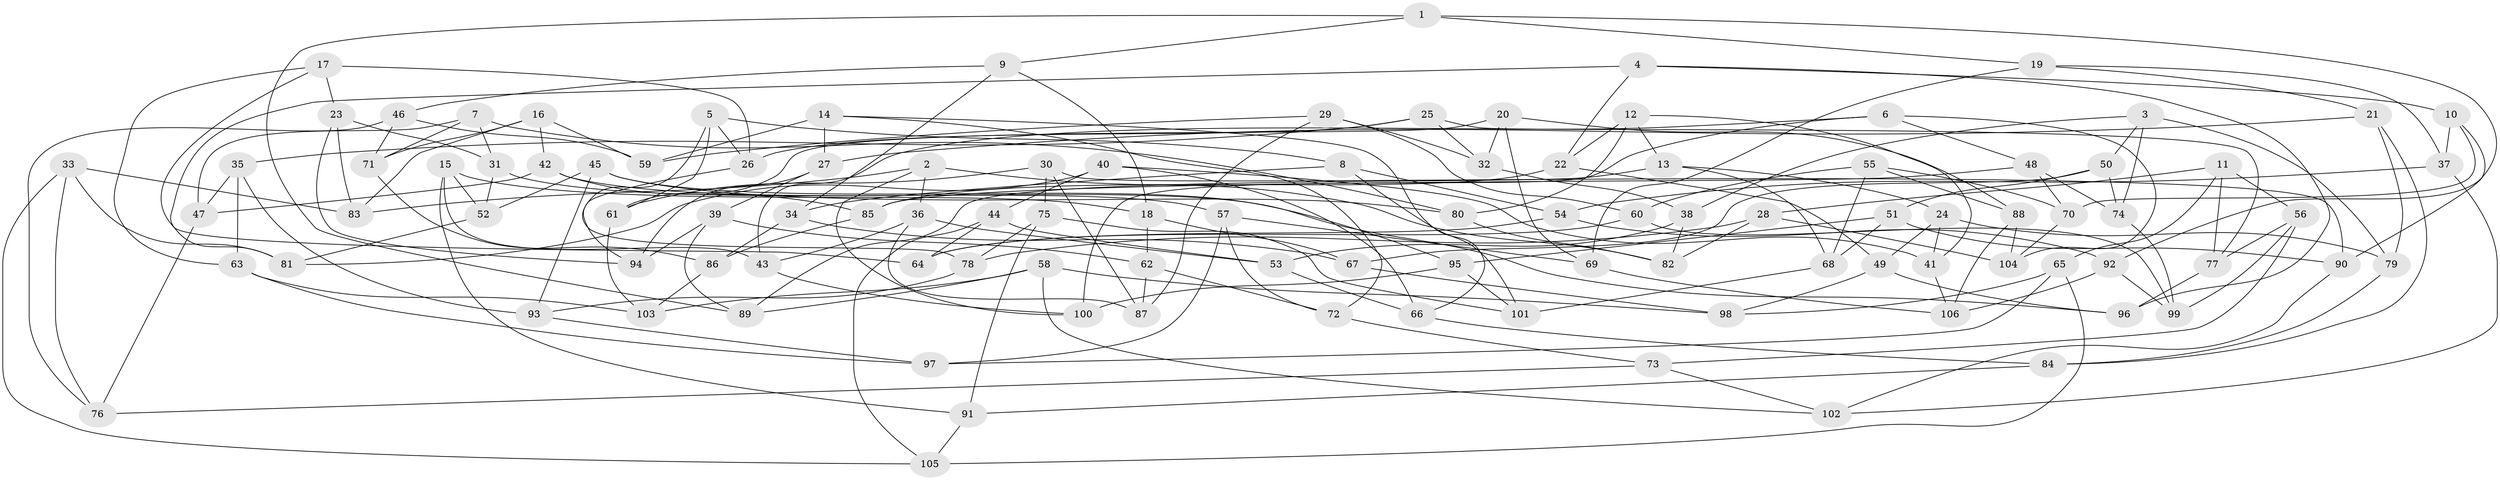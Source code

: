 // Generated by graph-tools (version 1.1) at 2025/38/03/09/25 02:38:16]
// undirected, 106 vertices, 212 edges
graph export_dot {
graph [start="1"]
  node [color=gray90,style=filled];
  1;
  2;
  3;
  4;
  5;
  6;
  7;
  8;
  9;
  10;
  11;
  12;
  13;
  14;
  15;
  16;
  17;
  18;
  19;
  20;
  21;
  22;
  23;
  24;
  25;
  26;
  27;
  28;
  29;
  30;
  31;
  32;
  33;
  34;
  35;
  36;
  37;
  38;
  39;
  40;
  41;
  42;
  43;
  44;
  45;
  46;
  47;
  48;
  49;
  50;
  51;
  52;
  53;
  54;
  55;
  56;
  57;
  58;
  59;
  60;
  61;
  62;
  63;
  64;
  65;
  66;
  67;
  68;
  69;
  70;
  71;
  72;
  73;
  74;
  75;
  76;
  77;
  78;
  79;
  80;
  81;
  82;
  83;
  84;
  85;
  86;
  87;
  88;
  89;
  90;
  91;
  92;
  93;
  94;
  95;
  96;
  97;
  98;
  99;
  100;
  101;
  102;
  103;
  104;
  105;
  106;
  1 -- 19;
  1 -- 9;
  1 -- 89;
  1 -- 92;
  2 -- 36;
  2 -- 100;
  2 -- 83;
  2 -- 82;
  3 -- 38;
  3 -- 50;
  3 -- 79;
  3 -- 74;
  4 -- 22;
  4 -- 96;
  4 -- 10;
  4 -- 81;
  5 -- 8;
  5 -- 61;
  5 -- 78;
  5 -- 26;
  6 -- 48;
  6 -- 100;
  6 -- 104;
  6 -- 43;
  7 -- 31;
  7 -- 71;
  7 -- 80;
  7 -- 47;
  8 -- 101;
  8 -- 34;
  8 -- 54;
  9 -- 18;
  9 -- 34;
  9 -- 46;
  10 -- 37;
  10 -- 70;
  10 -- 90;
  11 -- 65;
  11 -- 56;
  11 -- 77;
  11 -- 28;
  12 -- 22;
  12 -- 13;
  12 -- 80;
  12 -- 41;
  13 -- 68;
  13 -- 24;
  13 -- 89;
  14 -- 72;
  14 -- 66;
  14 -- 27;
  14 -- 59;
  15 -- 91;
  15 -- 18;
  15 -- 52;
  15 -- 43;
  16 -- 42;
  16 -- 83;
  16 -- 59;
  16 -- 71;
  17 -- 64;
  17 -- 23;
  17 -- 26;
  17 -- 63;
  18 -- 62;
  18 -- 67;
  19 -- 69;
  19 -- 21;
  19 -- 37;
  20 -- 88;
  20 -- 32;
  20 -- 69;
  20 -- 61;
  21 -- 84;
  21 -- 79;
  21 -- 27;
  22 -- 85;
  22 -- 49;
  23 -- 83;
  23 -- 31;
  23 -- 94;
  24 -- 41;
  24 -- 79;
  24 -- 49;
  25 -- 77;
  25 -- 26;
  25 -- 35;
  25 -- 32;
  26 -- 94;
  27 -- 94;
  27 -- 39;
  28 -- 82;
  28 -- 104;
  28 -- 78;
  29 -- 87;
  29 -- 32;
  29 -- 59;
  29 -- 60;
  30 -- 87;
  30 -- 90;
  30 -- 75;
  30 -- 61;
  31 -- 52;
  31 -- 57;
  32 -- 38;
  33 -- 105;
  33 -- 76;
  33 -- 81;
  33 -- 83;
  34 -- 67;
  34 -- 86;
  35 -- 63;
  35 -- 93;
  35 -- 47;
  36 -- 53;
  36 -- 87;
  36 -- 43;
  37 -- 102;
  37 -- 54;
  38 -- 82;
  38 -- 53;
  39 -- 62;
  39 -- 94;
  39 -- 89;
  40 -- 41;
  40 -- 44;
  40 -- 66;
  40 -- 81;
  41 -- 106;
  42 -- 47;
  42 -- 85;
  42 -- 96;
  43 -- 100;
  44 -- 64;
  44 -- 105;
  44 -- 53;
  45 -- 95;
  45 -- 93;
  45 -- 52;
  45 -- 80;
  46 -- 76;
  46 -- 71;
  46 -- 59;
  47 -- 76;
  48 -- 85;
  48 -- 74;
  48 -- 70;
  49 -- 98;
  49 -- 96;
  50 -- 67;
  50 -- 51;
  50 -- 74;
  51 -- 90;
  51 -- 68;
  51 -- 95;
  52 -- 81;
  53 -- 66;
  54 -- 64;
  54 -- 92;
  55 -- 88;
  55 -- 68;
  55 -- 70;
  55 -- 60;
  56 -- 99;
  56 -- 73;
  56 -- 77;
  57 -- 97;
  57 -- 72;
  57 -- 69;
  58 -- 102;
  58 -- 89;
  58 -- 103;
  58 -- 98;
  60 -- 64;
  60 -- 99;
  61 -- 103;
  62 -- 72;
  62 -- 87;
  63 -- 97;
  63 -- 103;
  65 -- 97;
  65 -- 105;
  65 -- 98;
  66 -- 84;
  67 -- 98;
  68 -- 101;
  69 -- 106;
  70 -- 104;
  71 -- 86;
  72 -- 73;
  73 -- 76;
  73 -- 102;
  74 -- 99;
  75 -- 101;
  75 -- 91;
  75 -- 78;
  77 -- 96;
  78 -- 93;
  79 -- 84;
  80 -- 82;
  84 -- 91;
  85 -- 86;
  86 -- 103;
  88 -- 104;
  88 -- 106;
  90 -- 102;
  91 -- 105;
  92 -- 99;
  92 -- 106;
  93 -- 97;
  95 -- 100;
  95 -- 101;
}
